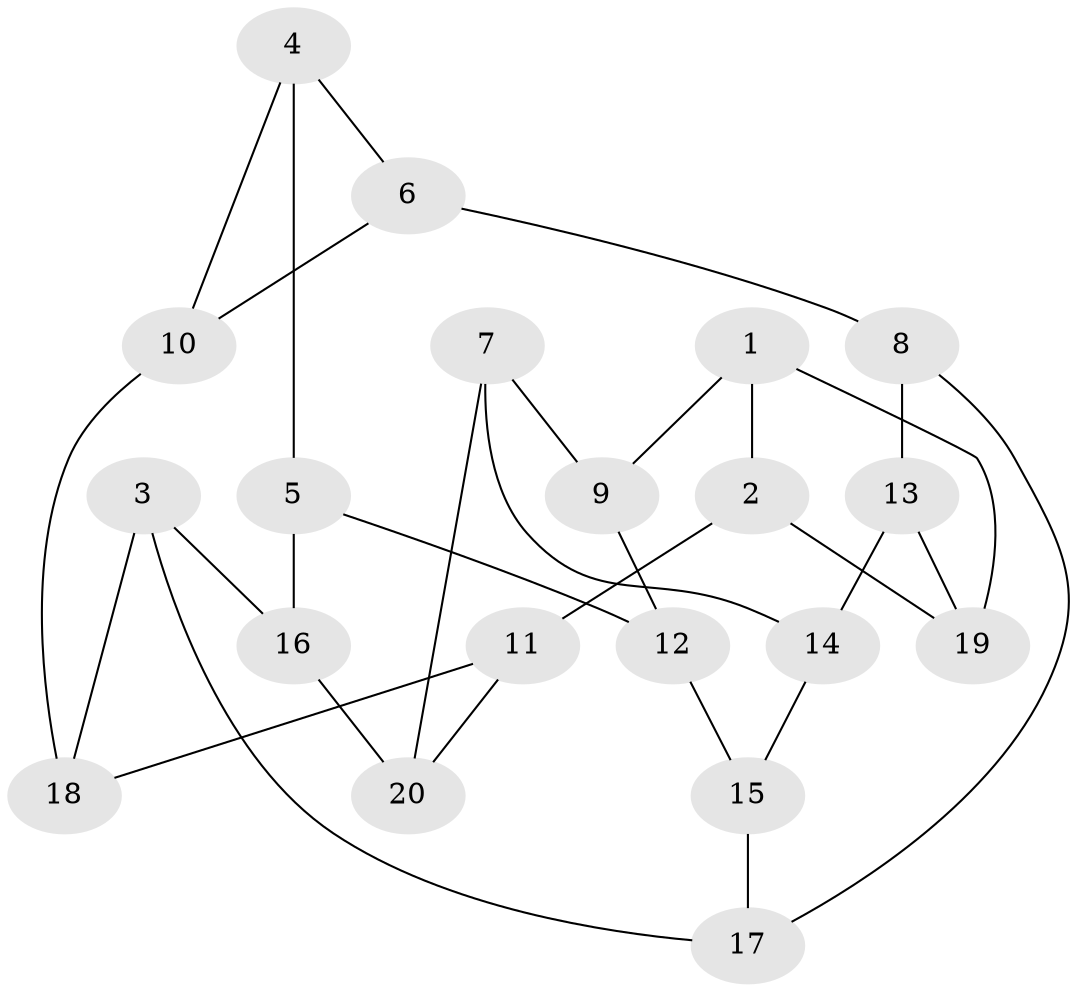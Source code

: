 // Generated by graph-tools (version 1.1) at 2025/46/02/15/25 05:46:28]
// undirected, 20 vertices, 30 edges
graph export_dot {
graph [start="1"]
  node [color=gray90,style=filled];
  1;
  2;
  3;
  4;
  5;
  6;
  7;
  8;
  9;
  10;
  11;
  12;
  13;
  14;
  15;
  16;
  17;
  18;
  19;
  20;
  1 -- 9;
  1 -- 2;
  1 -- 19;
  2 -- 11;
  2 -- 19;
  3 -- 18;
  3 -- 17;
  3 -- 16;
  4 -- 5;
  4 -- 6;
  4 -- 10;
  5 -- 12;
  5 -- 16;
  6 -- 10;
  6 -- 8;
  7 -- 9;
  7 -- 20;
  7 -- 14;
  8 -- 17;
  8 -- 13;
  9 -- 12;
  10 -- 18;
  11 -- 18;
  11 -- 20;
  12 -- 15;
  13 -- 19;
  13 -- 14;
  14 -- 15;
  15 -- 17;
  16 -- 20;
}
